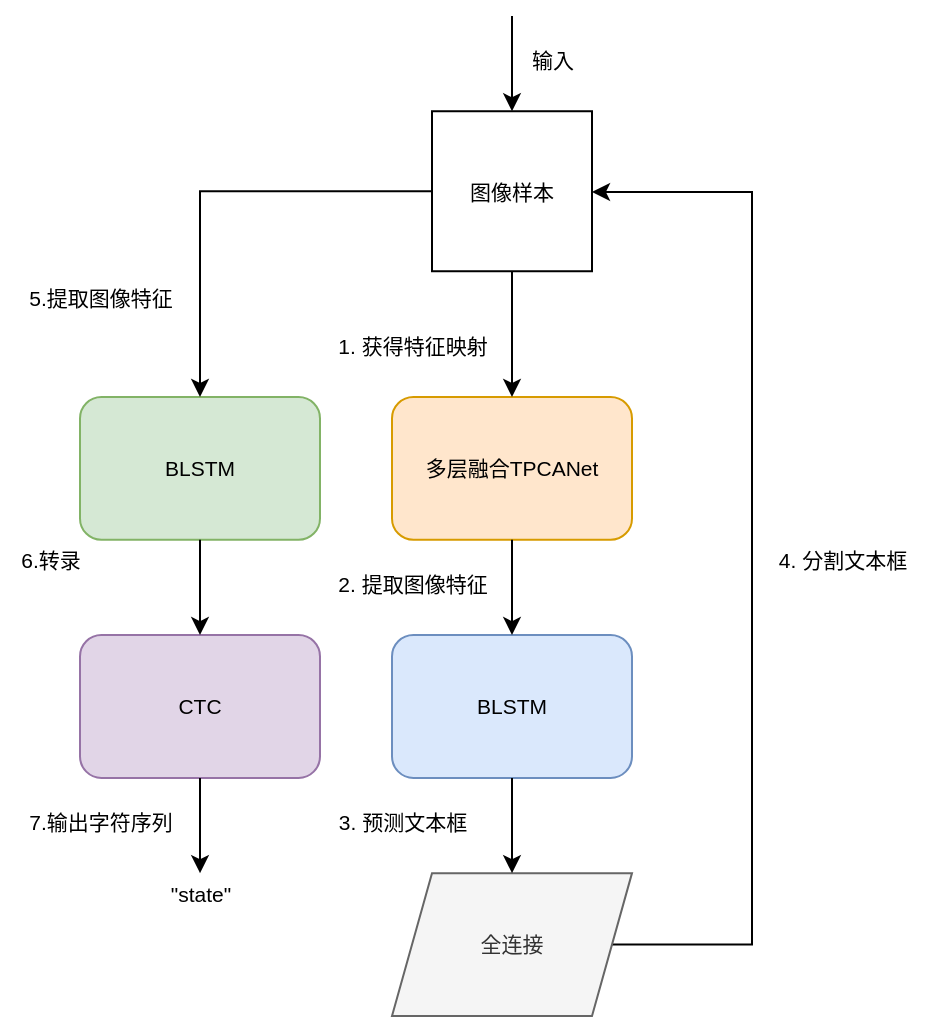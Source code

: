 <mxfile version="14.4.7" type="github">
  <diagram id="562_ZwYCnt7Hf36wuX_N" name="第 1 页">
    <mxGraphModel dx="677" dy="382" grid="1" gridSize="10" guides="1" tooltips="1" connect="1" arrows="1" fold="1" page="1" pageScale="1" pageWidth="827" pageHeight="1169" math="0" shadow="0">
      <root>
        <mxCell id="0" />
        <mxCell id="1" parent="0" />
        <mxCell id="_qXkS7KWIMHDxVEI7aqN-1" value="" style="group" vertex="1" connectable="0" parent="1">
          <mxGeometry x="334" y="20" width="466" height="500" as="geometry" />
        </mxCell>
        <mxCell id="XVNDIklzSpNa81oofUdQ-1" value="图像样本" style="whiteSpace=wrap;html=1;aspect=fixed;fontSize=10.5;" parent="_qXkS7KWIMHDxVEI7aqN-1" vertex="1">
          <mxGeometry x="216" y="47.619" width="80" height="80" as="geometry" />
        </mxCell>
        <mxCell id="XVNDIklzSpNa81oofUdQ-2" value="5.提取图像特征" style="text;html=1;align=center;verticalAlign=middle;resizable=0;points=[];autosize=1;fontSize=10.5;" parent="_qXkS7KWIMHDxVEI7aqN-1" vertex="1">
          <mxGeometry y="130.952" width="100" height="20" as="geometry" />
        </mxCell>
        <mxCell id="XVNDIklzSpNa81oofUdQ-3" value="多层融合TPCANet" style="rounded=1;whiteSpace=wrap;html=1;fontSize=10.5;fillColor=#ffe6cc;strokeColor=#d79b00;" parent="_qXkS7KWIMHDxVEI7aqN-1" vertex="1">
          <mxGeometry x="196" y="190.476" width="120" height="71.429" as="geometry" />
        </mxCell>
        <mxCell id="XVNDIklzSpNa81oofUdQ-9" value="" style="edgeStyle=orthogonalEdgeStyle;rounded=0;orthogonalLoop=1;jettySize=auto;html=1;fontSize=10.5;" parent="_qXkS7KWIMHDxVEI7aqN-1" source="XVNDIklzSpNa81oofUdQ-1" target="XVNDIklzSpNa81oofUdQ-3" edge="1">
          <mxGeometry relative="1" as="geometry" />
        </mxCell>
        <mxCell id="XVNDIklzSpNa81oofUdQ-6" value="BLSTM" style="rounded=1;whiteSpace=wrap;html=1;fontSize=10.5;fillColor=#dae8fc;strokeColor=#6c8ebf;" parent="_qXkS7KWIMHDxVEI7aqN-1" vertex="1">
          <mxGeometry x="196" y="309.524" width="120" height="71.429" as="geometry" />
        </mxCell>
        <mxCell id="XVNDIklzSpNa81oofUdQ-10" value="" style="edgeStyle=orthogonalEdgeStyle;rounded=0;orthogonalLoop=1;jettySize=auto;html=1;fontSize=10.5;" parent="_qXkS7KWIMHDxVEI7aqN-1" source="XVNDIklzSpNa81oofUdQ-3" target="XVNDIklzSpNa81oofUdQ-6" edge="1">
          <mxGeometry relative="1" as="geometry" />
        </mxCell>
        <mxCell id="XVNDIklzSpNa81oofUdQ-12" style="edgeStyle=orthogonalEdgeStyle;rounded=0;orthogonalLoop=1;jettySize=auto;html=1;exitX=1;exitY=0.5;exitDx=0;exitDy=0;entryX=1;entryY=0.5;entryDx=0;entryDy=0;fontSize=10.5;" parent="_qXkS7KWIMHDxVEI7aqN-1" source="XVNDIklzSpNa81oofUdQ-7" target="XVNDIklzSpNa81oofUdQ-1" edge="1">
          <mxGeometry relative="1" as="geometry">
            <Array as="points">
              <mxPoint x="376" y="464" />
              <mxPoint x="376" y="88" />
              <mxPoint x="296" y="88" />
            </Array>
          </mxGeometry>
        </mxCell>
        <mxCell id="XVNDIklzSpNa81oofUdQ-7" value="全连接" style="shape=parallelogram;perimeter=parallelogramPerimeter;whiteSpace=wrap;html=1;fixedSize=1;fontSize=10.5;fillColor=#f5f5f5;strokeColor=#666666;fontColor=#333333;" parent="_qXkS7KWIMHDxVEI7aqN-1" vertex="1">
          <mxGeometry x="196" y="428.571" width="120" height="71.429" as="geometry" />
        </mxCell>
        <mxCell id="XVNDIklzSpNa81oofUdQ-11" value="" style="edgeStyle=orthogonalEdgeStyle;rounded=0;orthogonalLoop=1;jettySize=auto;html=1;fontSize=10.5;" parent="_qXkS7KWIMHDxVEI7aqN-1" source="XVNDIklzSpNa81oofUdQ-6" target="XVNDIklzSpNa81oofUdQ-7" edge="1">
          <mxGeometry relative="1" as="geometry" />
        </mxCell>
        <mxCell id="XVNDIklzSpNa81oofUdQ-13" value="&lt;span style=&quot;font-size: 10.5px;&quot;&gt;1. 获得特征映射&lt;/span&gt;" style="text;html=1;align=center;verticalAlign=middle;resizable=0;points=[];autosize=1;fontSize=10.5;" parent="_qXkS7KWIMHDxVEI7aqN-1" vertex="1">
          <mxGeometry x="156" y="154.762" width="100" height="20" as="geometry" />
        </mxCell>
        <mxCell id="XVNDIklzSpNa81oofUdQ-14" value="&lt;span style=&quot;font-size: 10.5px;&quot;&gt;2. 提取图像特征&lt;/span&gt;" style="text;html=1;align=center;verticalAlign=middle;resizable=0;points=[];autosize=1;fontSize=10.5;" parent="_qXkS7KWIMHDxVEI7aqN-1" vertex="1">
          <mxGeometry x="156" y="273.81" width="100" height="20" as="geometry" />
        </mxCell>
        <mxCell id="XVNDIklzSpNa81oofUdQ-15" value="&lt;span style=&quot;font-size: 10.5px;&quot;&gt;3. 预测文本框&lt;/span&gt;" style="text;html=1;align=center;verticalAlign=middle;resizable=0;points=[];autosize=1;fontSize=10.5;" parent="_qXkS7KWIMHDxVEI7aqN-1" vertex="1">
          <mxGeometry x="156" y="392.857" width="90" height="20" as="geometry" />
        </mxCell>
        <mxCell id="XVNDIklzSpNa81oofUdQ-16" value="4. 分割文本框" style="text;html=1;align=center;verticalAlign=middle;resizable=0;points=[];autosize=1;fontSize=10.5;" parent="_qXkS7KWIMHDxVEI7aqN-1" vertex="1">
          <mxGeometry x="376" y="261.905" width="90" height="20" as="geometry" />
        </mxCell>
        <mxCell id="XVNDIklzSpNa81oofUdQ-18" value="BLSTM" style="rounded=1;whiteSpace=wrap;html=1;fontSize=10.5;fillColor=#d5e8d4;strokeColor=#82b366;" parent="_qXkS7KWIMHDxVEI7aqN-1" vertex="1">
          <mxGeometry x="40" y="190.476" width="120" height="71.429" as="geometry" />
        </mxCell>
        <mxCell id="XVNDIklzSpNa81oofUdQ-17" style="edgeStyle=orthogonalEdgeStyle;rounded=0;orthogonalLoop=1;jettySize=auto;html=1;exitX=0;exitY=0.5;exitDx=0;exitDy=0;entryX=0.5;entryY=0;entryDx=0;entryDy=0;fontSize=10.5;" parent="_qXkS7KWIMHDxVEI7aqN-1" source="XVNDIklzSpNa81oofUdQ-1" target="XVNDIklzSpNa81oofUdQ-18" edge="1">
          <mxGeometry relative="1" as="geometry">
            <mxPoint x="86" y="95.238" as="targetPoint" />
          </mxGeometry>
        </mxCell>
        <mxCell id="XVNDIklzSpNa81oofUdQ-19" value="CTC" style="rounded=1;whiteSpace=wrap;html=1;fontSize=10.5;fillColor=#e1d5e7;strokeColor=#9673a6;" parent="_qXkS7KWIMHDxVEI7aqN-1" vertex="1">
          <mxGeometry x="40" y="309.524" width="120" height="71.429" as="geometry" />
        </mxCell>
        <mxCell id="XVNDIklzSpNa81oofUdQ-21" value="" style="edgeStyle=orthogonalEdgeStyle;rounded=0;orthogonalLoop=1;jettySize=auto;html=1;fontSize=10.5;" parent="_qXkS7KWIMHDxVEI7aqN-1" source="XVNDIklzSpNa81oofUdQ-18" target="XVNDIklzSpNa81oofUdQ-19" edge="1">
          <mxGeometry relative="1" as="geometry" />
        </mxCell>
        <mxCell id="XVNDIklzSpNa81oofUdQ-22" value="6.转录" style="text;html=1;align=center;verticalAlign=middle;resizable=0;points=[];autosize=1;fontSize=10.5;" parent="_qXkS7KWIMHDxVEI7aqN-1" vertex="1">
          <mxGeometry y="261.905" width="50" height="20" as="geometry" />
        </mxCell>
        <mxCell id="XVNDIklzSpNa81oofUdQ-23" value="&quot;state&quot;" style="text;html=1;align=center;verticalAlign=middle;resizable=0;points=[];autosize=1;fontSize=10.5;" parent="_qXkS7KWIMHDxVEI7aqN-1" vertex="1">
          <mxGeometry x="75" y="428.571" width="50" height="20" as="geometry" />
        </mxCell>
        <mxCell id="XVNDIklzSpNa81oofUdQ-24" value="" style="edgeStyle=orthogonalEdgeStyle;rounded=0;orthogonalLoop=1;jettySize=auto;html=1;fontSize=10.5;" parent="_qXkS7KWIMHDxVEI7aqN-1" source="XVNDIklzSpNa81oofUdQ-19" target="XVNDIklzSpNa81oofUdQ-23" edge="1">
          <mxGeometry relative="1" as="geometry" />
        </mxCell>
        <mxCell id="XVNDIklzSpNa81oofUdQ-25" value="7.输出字符序列" style="text;html=1;align=center;verticalAlign=middle;resizable=0;points=[];autosize=1;fontSize=10.5;" parent="_qXkS7KWIMHDxVEI7aqN-1" vertex="1">
          <mxGeometry y="392.857" width="100" height="20" as="geometry" />
        </mxCell>
        <mxCell id="XVNDIklzSpNa81oofUdQ-26" value="" style="endArrow=classic;html=1;fontSize=10.5;" parent="_qXkS7KWIMHDxVEI7aqN-1" target="XVNDIklzSpNa81oofUdQ-1" edge="1">
          <mxGeometry width="50" height="50" relative="1" as="geometry">
            <mxPoint x="256" as="sourcePoint" />
            <mxPoint x="106" y="440.476" as="targetPoint" />
          </mxGeometry>
        </mxCell>
        <mxCell id="XVNDIklzSpNa81oofUdQ-27" value="输入" style="text;html=1;align=center;verticalAlign=middle;resizable=0;points=[];autosize=1;fontSize=10.5;" parent="_qXkS7KWIMHDxVEI7aqN-1" vertex="1">
          <mxGeometry x="256" y="11.905" width="40" height="20" as="geometry" />
        </mxCell>
      </root>
    </mxGraphModel>
  </diagram>
</mxfile>
